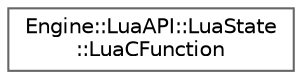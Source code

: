 digraph "Graphical Class Hierarchy"
{
 // LATEX_PDF_SIZE
  bgcolor="transparent";
  edge [fontname=Helvetica,fontsize=10,labelfontname=Helvetica,labelfontsize=10];
  node [fontname=Helvetica,fontsize=10,shape=box,height=0.2,width=0.4];
  rankdir="LR";
  Node0 [label="Engine::LuaAPI::LuaState\l::LuaCFunction",height=0.2,width=0.4,color="grey40", fillcolor="white", style="filled",URL="$struct_engine_1_1_lua_a_p_i_1_1_lua_state_1_1_lua_c_function.html",tooltip=" "];
}
